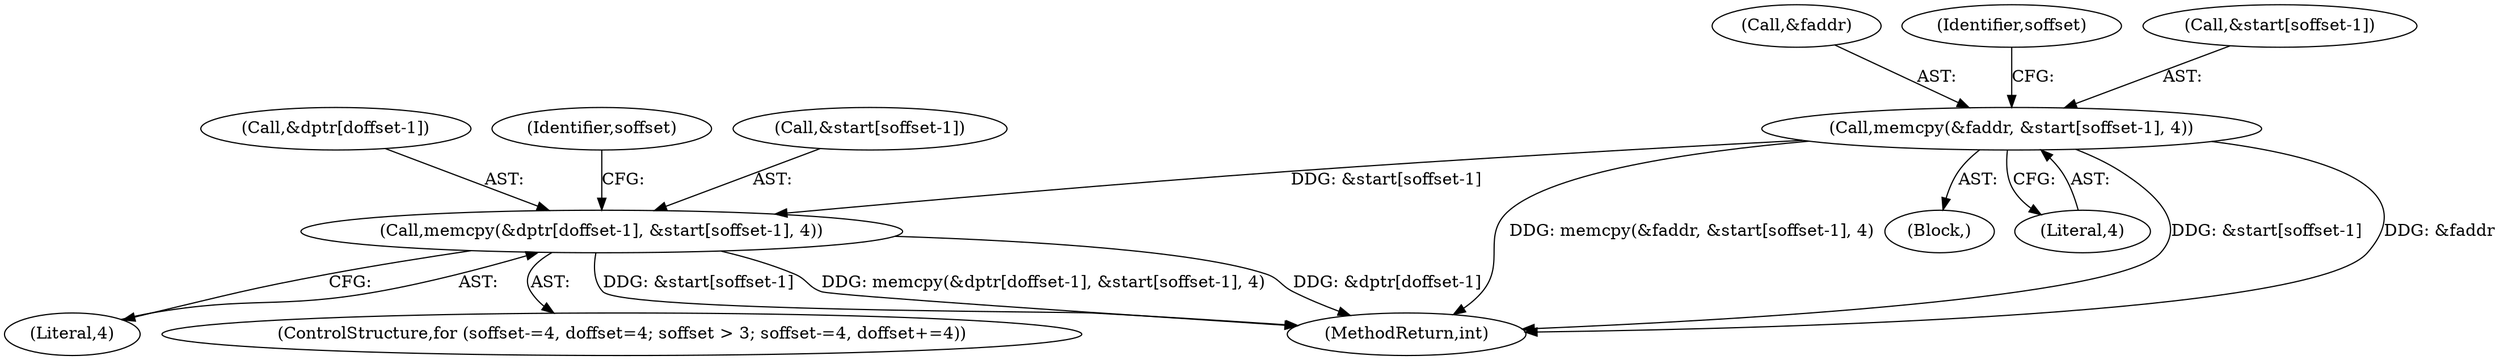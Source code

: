 digraph "0_linux_f6d8bd051c391c1c0458a30b2a7abcd939329259_16@API" {
"1000425" [label="(Call,memcpy(&faddr, &start[soffset-1], 4))"];
"1000453" [label="(Call,memcpy(&dptr[doffset-1], &start[soffset-1], 4))"];
"1000453" [label="(Call,memcpy(&dptr[doffset-1], &start[soffset-1], 4))"];
"1000426" [label="(Call,&faddr)"];
"1000438" [label="(Identifier,soffset)"];
"1000612" [label="(MethodReturn,int)"];
"1000466" [label="(Literal,4)"];
"1000428" [label="(Call,&start[soffset-1])"];
"1000454" [label="(Call,&dptr[doffset-1])"];
"1000424" [label="(Block,)"];
"1000434" [label="(Literal,4)"];
"1000435" [label="(ControlStructure,for (soffset-=4, doffset=4; soffset > 3; soffset-=4, doffset+=4))"];
"1000425" [label="(Call,memcpy(&faddr, &start[soffset-1], 4))"];
"1000448" [label="(Identifier,soffset)"];
"1000460" [label="(Call,&start[soffset-1])"];
"1000425" -> "1000424"  [label="AST: "];
"1000425" -> "1000434"  [label="CFG: "];
"1000426" -> "1000425"  [label="AST: "];
"1000428" -> "1000425"  [label="AST: "];
"1000434" -> "1000425"  [label="AST: "];
"1000438" -> "1000425"  [label="CFG: "];
"1000425" -> "1000612"  [label="DDG: &start[soffset-1]"];
"1000425" -> "1000612"  [label="DDG: &faddr"];
"1000425" -> "1000612"  [label="DDG: memcpy(&faddr, &start[soffset-1], 4)"];
"1000425" -> "1000453"  [label="DDG: &start[soffset-1]"];
"1000453" -> "1000435"  [label="AST: "];
"1000453" -> "1000466"  [label="CFG: "];
"1000454" -> "1000453"  [label="AST: "];
"1000460" -> "1000453"  [label="AST: "];
"1000466" -> "1000453"  [label="AST: "];
"1000448" -> "1000453"  [label="CFG: "];
"1000453" -> "1000612"  [label="DDG: &start[soffset-1]"];
"1000453" -> "1000612"  [label="DDG: memcpy(&dptr[doffset-1], &start[soffset-1], 4)"];
"1000453" -> "1000612"  [label="DDG: &dptr[doffset-1]"];
}
